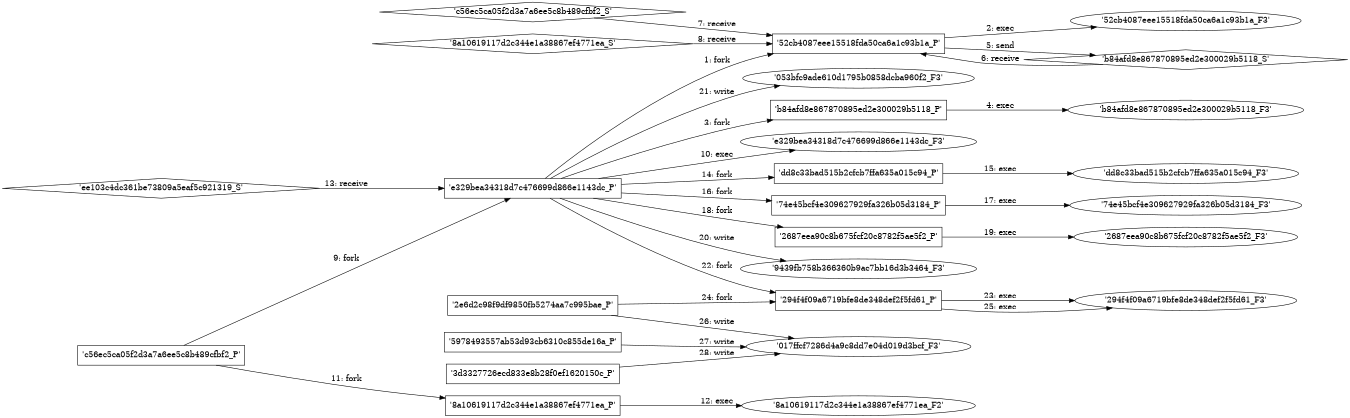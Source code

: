 digraph "D:\Learning\Paper\apt\基于CTI的攻击预警\Dataset\攻击图\ASGfromALLCTI\Threat Roundup for July 20-27.dot" {
rankdir="LR"
size="9"
fixedsize="false"
splines="true"
nodesep=0.3
ranksep=0
fontsize=10
overlap="scalexy"
engine= "neato"
	"'e329bea34318d7c476699d866e1143dc_P'" [node_type=Process shape=box]
	"'52cb4087eee15518fda50ca6a1c93b1a_P'" [node_type=Process shape=box]
	"'e329bea34318d7c476699d866e1143dc_P'" -> "'52cb4087eee15518fda50ca6a1c93b1a_P'" [label="1: fork"]
	"'52cb4087eee15518fda50ca6a1c93b1a_P'" [node_type=Process shape=box]
	"'52cb4087eee15518fda50ca6a1c93b1a_F3'" [node_type=File shape=ellipse]
	"'52cb4087eee15518fda50ca6a1c93b1a_P'" -> "'52cb4087eee15518fda50ca6a1c93b1a_F3'" [label="2: exec"]
	"'e329bea34318d7c476699d866e1143dc_P'" [node_type=Process shape=box]
	"'b84afd8e867870895ed2e300029b5118_P'" [node_type=Process shape=box]
	"'e329bea34318d7c476699d866e1143dc_P'" -> "'b84afd8e867870895ed2e300029b5118_P'" [label="3: fork"]
	"'b84afd8e867870895ed2e300029b5118_P'" [node_type=Process shape=box]
	"'b84afd8e867870895ed2e300029b5118_F3'" [node_type=File shape=ellipse]
	"'b84afd8e867870895ed2e300029b5118_P'" -> "'b84afd8e867870895ed2e300029b5118_F3'" [label="4: exec"]
	"'b84afd8e867870895ed2e300029b5118_S'" [node_type=Socket shape=diamond]
	"'52cb4087eee15518fda50ca6a1c93b1a_P'" [node_type=Process shape=box]
	"'52cb4087eee15518fda50ca6a1c93b1a_P'" -> "'b84afd8e867870895ed2e300029b5118_S'" [label="5: send"]
	"'b84afd8e867870895ed2e300029b5118_S'" -> "'52cb4087eee15518fda50ca6a1c93b1a_P'" [label="6: receive"]
	"'52cb4087eee15518fda50ca6a1c93b1a_P'" [node_type=Process shape=box]
	"'c56ec5ca05f2d3a7a6ee5c8b489cfbf2_S'" [node_type=Socket shape=diamond]
	"'c56ec5ca05f2d3a7a6ee5c8b489cfbf2_S'" -> "'52cb4087eee15518fda50ca6a1c93b1a_P'" [label="7: receive"]
	"'52cb4087eee15518fda50ca6a1c93b1a_P'" [node_type=Process shape=box]
	"'8a10619117d2c344e1a38867ef4771ea_S'" [node_type=Socket shape=diamond]
	"'8a10619117d2c344e1a38867ef4771ea_S'" -> "'52cb4087eee15518fda50ca6a1c93b1a_P'" [label="8: receive"]
	"'c56ec5ca05f2d3a7a6ee5c8b489cfbf2_P'" [node_type=Process shape=box]
	"'e329bea34318d7c476699d866e1143dc_P'" [node_type=Process shape=box]
	"'c56ec5ca05f2d3a7a6ee5c8b489cfbf2_P'" -> "'e329bea34318d7c476699d866e1143dc_P'" [label="9: fork"]
	"'e329bea34318d7c476699d866e1143dc_P'" [node_type=Process shape=box]
	"'e329bea34318d7c476699d866e1143dc_F3'" [node_type=File shape=ellipse]
	"'e329bea34318d7c476699d866e1143dc_P'" -> "'e329bea34318d7c476699d866e1143dc_F3'" [label="10: exec"]
	"'c56ec5ca05f2d3a7a6ee5c8b489cfbf2_P'" [node_type=Process shape=box]
	"'8a10619117d2c344e1a38867ef4771ea_P'" [node_type=Process shape=box]
	"'c56ec5ca05f2d3a7a6ee5c8b489cfbf2_P'" -> "'8a10619117d2c344e1a38867ef4771ea_P'" [label="11: fork"]
	"'8a10619117d2c344e1a38867ef4771ea_P'" [node_type=Process shape=box]
	"'8a10619117d2c344e1a38867ef4771ea_F2'" [node_type=File shape=ellipse]
	"'8a10619117d2c344e1a38867ef4771ea_P'" -> "'8a10619117d2c344e1a38867ef4771ea_F2'" [label="12: exec"]
	"'e329bea34318d7c476699d866e1143dc_P'" [node_type=Process shape=box]
	"'ee103c4dc361be73809a5eaf5c921319_S'" [node_type=Socket shape=diamond]
	"'ee103c4dc361be73809a5eaf5c921319_S'" -> "'e329bea34318d7c476699d866e1143dc_P'" [label="13: receive"]
	"'e329bea34318d7c476699d866e1143dc_P'" [node_type=Process shape=box]
	"'dd8c33bad515b2cfcb7ffa635a015c94_P'" [node_type=Process shape=box]
	"'e329bea34318d7c476699d866e1143dc_P'" -> "'dd8c33bad515b2cfcb7ffa635a015c94_P'" [label="14: fork"]
	"'dd8c33bad515b2cfcb7ffa635a015c94_P'" [node_type=Process shape=box]
	"'dd8c33bad515b2cfcb7ffa635a015c94_F3'" [node_type=File shape=ellipse]
	"'dd8c33bad515b2cfcb7ffa635a015c94_P'" -> "'dd8c33bad515b2cfcb7ffa635a015c94_F3'" [label="15: exec"]
	"'e329bea34318d7c476699d866e1143dc_P'" [node_type=Process shape=box]
	"'74e45bcf4e309627929fa326b05d3184_P'" [node_type=Process shape=box]
	"'e329bea34318d7c476699d866e1143dc_P'" -> "'74e45bcf4e309627929fa326b05d3184_P'" [label="16: fork"]
	"'74e45bcf4e309627929fa326b05d3184_P'" [node_type=Process shape=box]
	"'74e45bcf4e309627929fa326b05d3184_F3'" [node_type=File shape=ellipse]
	"'74e45bcf4e309627929fa326b05d3184_P'" -> "'74e45bcf4e309627929fa326b05d3184_F3'" [label="17: exec"]
	"'e329bea34318d7c476699d866e1143dc_P'" [node_type=Process shape=box]
	"'2687eea90c8b675fcf20c8782f5ae5f2_P'" [node_type=Process shape=box]
	"'e329bea34318d7c476699d866e1143dc_P'" -> "'2687eea90c8b675fcf20c8782f5ae5f2_P'" [label="18: fork"]
	"'2687eea90c8b675fcf20c8782f5ae5f2_P'" [node_type=Process shape=box]
	"'2687eea90c8b675fcf20c8782f5ae5f2_F3'" [node_type=File shape=ellipse]
	"'2687eea90c8b675fcf20c8782f5ae5f2_P'" -> "'2687eea90c8b675fcf20c8782f5ae5f2_F3'" [label="19: exec"]
	"'9439fb758b366360b9ac7bb16d3b3464_F3'" [node_type=file shape=ellipse]
	"'e329bea34318d7c476699d866e1143dc_P'" [node_type=Process shape=box]
	"'e329bea34318d7c476699d866e1143dc_P'" -> "'9439fb758b366360b9ac7bb16d3b3464_F3'" [label="20: write"]
	"'053bfc9ade610d1795b0858dcba960f2_F3'" [node_type=file shape=ellipse]
	"'e329bea34318d7c476699d866e1143dc_P'" [node_type=Process shape=box]
	"'e329bea34318d7c476699d866e1143dc_P'" -> "'053bfc9ade610d1795b0858dcba960f2_F3'" [label="21: write"]
	"'e329bea34318d7c476699d866e1143dc_P'" [node_type=Process shape=box]
	"'294f4f09a6719bfe8de348def2f5fd61_P'" [node_type=Process shape=box]
	"'e329bea34318d7c476699d866e1143dc_P'" -> "'294f4f09a6719bfe8de348def2f5fd61_P'" [label="22: fork"]
	"'294f4f09a6719bfe8de348def2f5fd61_P'" [node_type=Process shape=box]
	"'294f4f09a6719bfe8de348def2f5fd61_F3'" [node_type=File shape=ellipse]
	"'294f4f09a6719bfe8de348def2f5fd61_P'" -> "'294f4f09a6719bfe8de348def2f5fd61_F3'" [label="23: exec"]
	"'2e6d2c98f9df9850fb5274aa7c995bae_P'" [node_type=Process shape=box]
	"'294f4f09a6719bfe8de348def2f5fd61_P'" [node_type=Process shape=box]
	"'2e6d2c98f9df9850fb5274aa7c995bae_P'" -> "'294f4f09a6719bfe8de348def2f5fd61_P'" [label="24: fork"]
	"'294f4f09a6719bfe8de348def2f5fd61_P'" [node_type=Process shape=box]
	"'294f4f09a6719bfe8de348def2f5fd61_F3'" [node_type=File shape=ellipse]
	"'294f4f09a6719bfe8de348def2f5fd61_P'" -> "'294f4f09a6719bfe8de348def2f5fd61_F3'" [label="25: exec"]
	"'017ffcf7286d4a9c8dd7e04d019d3bcf_F3'" [node_type=file shape=ellipse]
	"'2e6d2c98f9df9850fb5274aa7c995bae_P'" [node_type=Process shape=box]
	"'2e6d2c98f9df9850fb5274aa7c995bae_P'" -> "'017ffcf7286d4a9c8dd7e04d019d3bcf_F3'" [label="26: write"]
	"'017ffcf7286d4a9c8dd7e04d019d3bcf_F3'" [node_type=file shape=ellipse]
	"'5978493557ab53d93cb6310c855de16a_P'" [node_type=Process shape=box]
	"'5978493557ab53d93cb6310c855de16a_P'" -> "'017ffcf7286d4a9c8dd7e04d019d3bcf_F3'" [label="27: write"]
	"'017ffcf7286d4a9c8dd7e04d019d3bcf_F3'" [node_type=file shape=ellipse]
	"'3d3327726ecd833e8b28f0ef1620150c_P'" [node_type=Process shape=box]
	"'3d3327726ecd833e8b28f0ef1620150c_P'" -> "'017ffcf7286d4a9c8dd7e04d019d3bcf_F3'" [label="28: write"]
}
